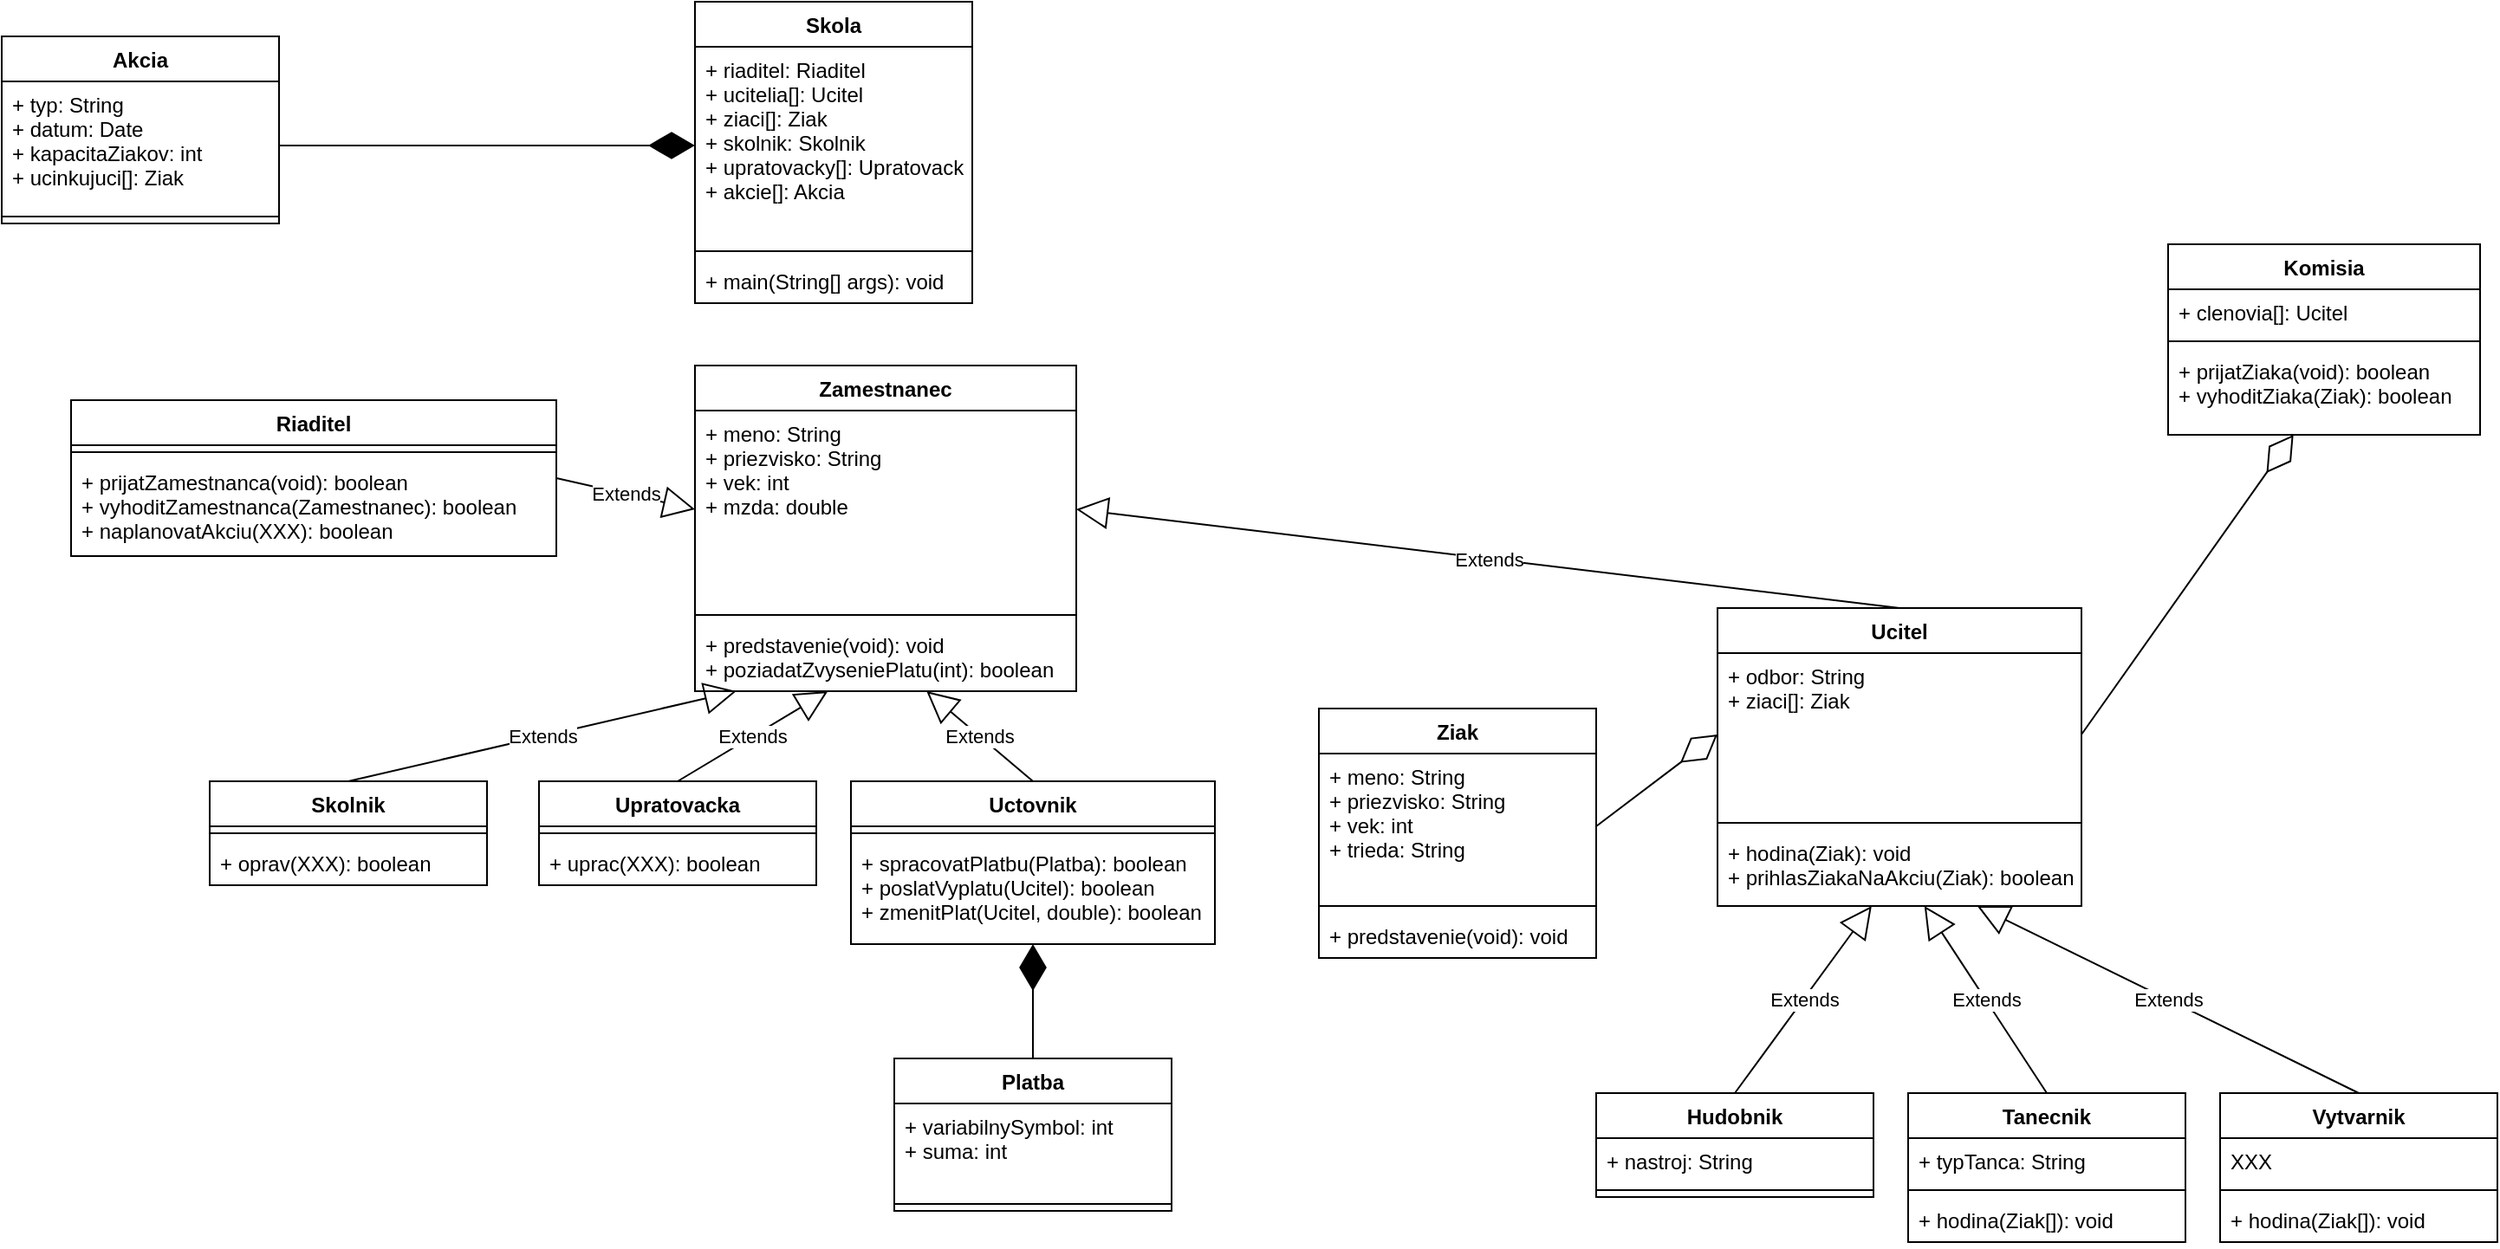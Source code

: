 <mxfile version="13.8.5" type="github">
  <diagram id="N2YPIgNRcK82xlx7fRUC" name="Page-1">
    <mxGraphModel dx="2314" dy="2065" grid="1" gridSize="10" guides="1" tooltips="1" connect="1" arrows="1" fold="1" page="1" pageScale="1" pageWidth="827" pageHeight="1169" math="0" shadow="0">
      <root>
        <mxCell id="0" />
        <mxCell id="1" parent="0" />
        <mxCell id="FGAskcrmeEgK5uuy6muu-1" value="Skola" style="swimlane;fontStyle=1;align=center;verticalAlign=top;childLayout=stackLayout;horizontal=1;startSize=26;horizontalStack=0;resizeParent=1;resizeParentMax=0;resizeLast=0;collapsible=1;marginBottom=0;" vertex="1" parent="1">
          <mxGeometry x="320" y="-50" width="160" height="174" as="geometry" />
        </mxCell>
        <mxCell id="FGAskcrmeEgK5uuy6muu-2" value="+ riaditel: Riaditel&#xa;+ ucitelia[]: Ucitel&#xa;+ ziaci[]: Ziak&#xa;+ skolnik: Skolnik&#xa;+ upratovacky[]: Upratovacka&#xa;+ akcie[]: Akcia" style="text;strokeColor=none;fillColor=none;align=left;verticalAlign=top;spacingLeft=4;spacingRight=4;overflow=hidden;rotatable=0;points=[[0,0.5],[1,0.5]];portConstraint=eastwest;" vertex="1" parent="FGAskcrmeEgK5uuy6muu-1">
          <mxGeometry y="26" width="160" height="114" as="geometry" />
        </mxCell>
        <mxCell id="FGAskcrmeEgK5uuy6muu-3" value="" style="line;strokeWidth=1;fillColor=none;align=left;verticalAlign=middle;spacingTop=-1;spacingLeft=3;spacingRight=3;rotatable=0;labelPosition=right;points=[];portConstraint=eastwest;" vertex="1" parent="FGAskcrmeEgK5uuy6muu-1">
          <mxGeometry y="140" width="160" height="8" as="geometry" />
        </mxCell>
        <mxCell id="FGAskcrmeEgK5uuy6muu-4" value="+ main(String[] args): void" style="text;strokeColor=none;fillColor=none;align=left;verticalAlign=top;spacingLeft=4;spacingRight=4;overflow=hidden;rotatable=0;points=[[0,0.5],[1,0.5]];portConstraint=eastwest;" vertex="1" parent="FGAskcrmeEgK5uuy6muu-1">
          <mxGeometry y="148" width="160" height="26" as="geometry" />
        </mxCell>
        <mxCell id="FGAskcrmeEgK5uuy6muu-7" value="Riaditel" style="swimlane;fontStyle=1;align=center;verticalAlign=top;childLayout=stackLayout;horizontal=1;startSize=26;horizontalStack=0;resizeParent=1;resizeParentMax=0;resizeLast=0;collapsible=1;marginBottom=0;" vertex="1" parent="1">
          <mxGeometry x="-40" y="180" width="280" height="90" as="geometry" />
        </mxCell>
        <mxCell id="FGAskcrmeEgK5uuy6muu-9" value="" style="line;strokeWidth=1;fillColor=none;align=left;verticalAlign=middle;spacingTop=-1;spacingLeft=3;spacingRight=3;rotatable=0;labelPosition=right;points=[];portConstraint=eastwest;" vertex="1" parent="FGAskcrmeEgK5uuy6muu-7">
          <mxGeometry y="26" width="280" height="8" as="geometry" />
        </mxCell>
        <mxCell id="FGAskcrmeEgK5uuy6muu-10" value="+ prijatZamestnanca(void): boolean&#xa;+ vyhoditZamestnanca(Zamestnanec): boolean&#xa;+ naplanovatAkciu(XXX): boolean" style="text;strokeColor=none;fillColor=none;align=left;verticalAlign=top;spacingLeft=4;spacingRight=4;overflow=hidden;rotatable=0;points=[[0,0.5],[1,0.5]];portConstraint=eastwest;" vertex="1" parent="FGAskcrmeEgK5uuy6muu-7">
          <mxGeometry y="34" width="280" height="56" as="geometry" />
        </mxCell>
        <mxCell id="FGAskcrmeEgK5uuy6muu-11" value="Zamestnanec" style="swimlane;fontStyle=1;align=center;verticalAlign=top;childLayout=stackLayout;horizontal=1;startSize=26;horizontalStack=0;resizeParent=1;resizeParentMax=0;resizeLast=0;collapsible=1;marginBottom=0;" vertex="1" parent="1">
          <mxGeometry x="320" y="160" width="220" height="188" as="geometry" />
        </mxCell>
        <mxCell id="FGAskcrmeEgK5uuy6muu-12" value="+ meno: String&#xa;+ priezvisko: String&#xa;+ vek: int&#xa;+ mzda: double" style="text;strokeColor=none;fillColor=none;align=left;verticalAlign=top;spacingLeft=4;spacingRight=4;overflow=hidden;rotatable=0;points=[[0,0.5],[1,0.5]];portConstraint=eastwest;" vertex="1" parent="FGAskcrmeEgK5uuy6muu-11">
          <mxGeometry y="26" width="220" height="114" as="geometry" />
        </mxCell>
        <mxCell id="FGAskcrmeEgK5uuy6muu-13" value="" style="line;strokeWidth=1;fillColor=none;align=left;verticalAlign=middle;spacingTop=-1;spacingLeft=3;spacingRight=3;rotatable=0;labelPosition=right;points=[];portConstraint=eastwest;" vertex="1" parent="FGAskcrmeEgK5uuy6muu-11">
          <mxGeometry y="140" width="220" height="8" as="geometry" />
        </mxCell>
        <mxCell id="FGAskcrmeEgK5uuy6muu-14" value="+ predstavenie(void): void&#xa;+ poziadatZvyseniePlatu(int): boolean" style="text;strokeColor=none;fillColor=none;align=left;verticalAlign=top;spacingLeft=4;spacingRight=4;overflow=hidden;rotatable=0;points=[[0,0.5],[1,0.5]];portConstraint=eastwest;" vertex="1" parent="FGAskcrmeEgK5uuy6muu-11">
          <mxGeometry y="148" width="220" height="40" as="geometry" />
        </mxCell>
        <mxCell id="FGAskcrmeEgK5uuy6muu-15" value="Skolnik" style="swimlane;fontStyle=1;align=center;verticalAlign=top;childLayout=stackLayout;horizontal=1;startSize=26;horizontalStack=0;resizeParent=1;resizeParentMax=0;resizeLast=0;collapsible=1;marginBottom=0;" vertex="1" parent="1">
          <mxGeometry x="40" y="400" width="160" height="60" as="geometry" />
        </mxCell>
        <mxCell id="FGAskcrmeEgK5uuy6muu-17" value="" style="line;strokeWidth=1;fillColor=none;align=left;verticalAlign=middle;spacingTop=-1;spacingLeft=3;spacingRight=3;rotatable=0;labelPosition=right;points=[];portConstraint=eastwest;" vertex="1" parent="FGAskcrmeEgK5uuy6muu-15">
          <mxGeometry y="26" width="160" height="8" as="geometry" />
        </mxCell>
        <mxCell id="FGAskcrmeEgK5uuy6muu-18" value="+ oprav(XXX): boolean" style="text;strokeColor=none;fillColor=none;align=left;verticalAlign=top;spacingLeft=4;spacingRight=4;overflow=hidden;rotatable=0;points=[[0,0.5],[1,0.5]];portConstraint=eastwest;" vertex="1" parent="FGAskcrmeEgK5uuy6muu-15">
          <mxGeometry y="34" width="160" height="26" as="geometry" />
        </mxCell>
        <mxCell id="FGAskcrmeEgK5uuy6muu-19" value="Upratovacka" style="swimlane;fontStyle=1;align=center;verticalAlign=top;childLayout=stackLayout;horizontal=1;startSize=26;horizontalStack=0;resizeParent=1;resizeParentMax=0;resizeLast=0;collapsible=1;marginBottom=0;" vertex="1" parent="1">
          <mxGeometry x="230" y="400" width="160" height="60" as="geometry" />
        </mxCell>
        <mxCell id="FGAskcrmeEgK5uuy6muu-21" value="" style="line;strokeWidth=1;fillColor=none;align=left;verticalAlign=middle;spacingTop=-1;spacingLeft=3;spacingRight=3;rotatable=0;labelPosition=right;points=[];portConstraint=eastwest;" vertex="1" parent="FGAskcrmeEgK5uuy6muu-19">
          <mxGeometry y="26" width="160" height="8" as="geometry" />
        </mxCell>
        <mxCell id="FGAskcrmeEgK5uuy6muu-22" value="+ uprac(XXX): boolean" style="text;strokeColor=none;fillColor=none;align=left;verticalAlign=top;spacingLeft=4;spacingRight=4;overflow=hidden;rotatable=0;points=[[0,0.5],[1,0.5]];portConstraint=eastwest;" vertex="1" parent="FGAskcrmeEgK5uuy6muu-19">
          <mxGeometry y="34" width="160" height="26" as="geometry" />
        </mxCell>
        <mxCell id="FGAskcrmeEgK5uuy6muu-23" value="Uctovnik" style="swimlane;fontStyle=1;align=center;verticalAlign=top;childLayout=stackLayout;horizontal=1;startSize=26;horizontalStack=0;resizeParent=1;resizeParentMax=0;resizeLast=0;collapsible=1;marginBottom=0;" vertex="1" parent="1">
          <mxGeometry x="410" y="400" width="210" height="94" as="geometry" />
        </mxCell>
        <mxCell id="FGAskcrmeEgK5uuy6muu-25" value="" style="line;strokeWidth=1;fillColor=none;align=left;verticalAlign=middle;spacingTop=-1;spacingLeft=3;spacingRight=3;rotatable=0;labelPosition=right;points=[];portConstraint=eastwest;" vertex="1" parent="FGAskcrmeEgK5uuy6muu-23">
          <mxGeometry y="26" width="210" height="8" as="geometry" />
        </mxCell>
        <mxCell id="FGAskcrmeEgK5uuy6muu-26" value="+ spracovatPlatbu(Platba): boolean&#xa;+ poslatVyplatu(Ucitel): boolean&#xa;+ zmenitPlat(Ucitel, double): boolean" style="text;strokeColor=none;fillColor=none;align=left;verticalAlign=top;spacingLeft=4;spacingRight=4;overflow=hidden;rotatable=0;points=[[0,0.5],[1,0.5]];portConstraint=eastwest;" vertex="1" parent="FGAskcrmeEgK5uuy6muu-23">
          <mxGeometry y="34" width="210" height="60" as="geometry" />
        </mxCell>
        <mxCell id="FGAskcrmeEgK5uuy6muu-27" value="Ucitel" style="swimlane;fontStyle=1;align=center;verticalAlign=top;childLayout=stackLayout;horizontal=1;startSize=26;horizontalStack=0;resizeParent=1;resizeParentMax=0;resizeLast=0;collapsible=1;marginBottom=0;" vertex="1" parent="1">
          <mxGeometry x="910" y="300" width="210" height="172" as="geometry" />
        </mxCell>
        <mxCell id="FGAskcrmeEgK5uuy6muu-28" value="+ odbor: String&#xa;+ ziaci[]: Ziak" style="text;strokeColor=none;fillColor=none;align=left;verticalAlign=top;spacingLeft=4;spacingRight=4;overflow=hidden;rotatable=0;points=[[0,0.5],[1,0.5]];portConstraint=eastwest;" vertex="1" parent="FGAskcrmeEgK5uuy6muu-27">
          <mxGeometry y="26" width="210" height="94" as="geometry" />
        </mxCell>
        <mxCell id="FGAskcrmeEgK5uuy6muu-29" value="" style="line;strokeWidth=1;fillColor=none;align=left;verticalAlign=middle;spacingTop=-1;spacingLeft=3;spacingRight=3;rotatable=0;labelPosition=right;points=[];portConstraint=eastwest;" vertex="1" parent="FGAskcrmeEgK5uuy6muu-27">
          <mxGeometry y="120" width="210" height="8" as="geometry" />
        </mxCell>
        <mxCell id="FGAskcrmeEgK5uuy6muu-30" value="+ hodina(Ziak): void&#xa;+ prihlasZiakaNaAkciu(Ziak): boolean" style="text;strokeColor=none;fillColor=none;align=left;verticalAlign=top;spacingLeft=4;spacingRight=4;overflow=hidden;rotatable=0;points=[[0,0.5],[1,0.5]];portConstraint=eastwest;" vertex="1" parent="FGAskcrmeEgK5uuy6muu-27">
          <mxGeometry y="128" width="210" height="44" as="geometry" />
        </mxCell>
        <mxCell id="FGAskcrmeEgK5uuy6muu-35" value="Ziak" style="swimlane;fontStyle=1;align=center;verticalAlign=top;childLayout=stackLayout;horizontal=1;startSize=26;horizontalStack=0;resizeParent=1;resizeParentMax=0;resizeLast=0;collapsible=1;marginBottom=0;" vertex="1" parent="1">
          <mxGeometry x="680" y="358" width="160" height="144" as="geometry" />
        </mxCell>
        <mxCell id="FGAskcrmeEgK5uuy6muu-36" value="+ meno: String&#xa;+ priezvisko: String&#xa;+ vek: int&#xa;+ trieda: String" style="text;strokeColor=none;fillColor=none;align=left;verticalAlign=top;spacingLeft=4;spacingRight=4;overflow=hidden;rotatable=0;points=[[0,0.5],[1,0.5]];portConstraint=eastwest;" vertex="1" parent="FGAskcrmeEgK5uuy6muu-35">
          <mxGeometry y="26" width="160" height="84" as="geometry" />
        </mxCell>
        <mxCell id="FGAskcrmeEgK5uuy6muu-37" value="" style="line;strokeWidth=1;fillColor=none;align=left;verticalAlign=middle;spacingTop=-1;spacingLeft=3;spacingRight=3;rotatable=0;labelPosition=right;points=[];portConstraint=eastwest;" vertex="1" parent="FGAskcrmeEgK5uuy6muu-35">
          <mxGeometry y="110" width="160" height="8" as="geometry" />
        </mxCell>
        <mxCell id="FGAskcrmeEgK5uuy6muu-38" value="+ predstavenie(void): void" style="text;strokeColor=none;fillColor=none;align=left;verticalAlign=top;spacingLeft=4;spacingRight=4;overflow=hidden;rotatable=0;points=[[0,0.5],[1,0.5]];portConstraint=eastwest;" vertex="1" parent="FGAskcrmeEgK5uuy6muu-35">
          <mxGeometry y="118" width="160" height="26" as="geometry" />
        </mxCell>
        <mxCell id="FGAskcrmeEgK5uuy6muu-39" value="Extends" style="endArrow=block;endSize=16;endFill=0;html=1;exitX=0.5;exitY=0;exitDx=0;exitDy=0;" edge="1" parent="1" source="FGAskcrmeEgK5uuy6muu-15" target="FGAskcrmeEgK5uuy6muu-14">
          <mxGeometry width="160" relative="1" as="geometry">
            <mxPoint x="130" y="350" as="sourcePoint" />
            <mxPoint x="290" y="350" as="targetPoint" />
          </mxGeometry>
        </mxCell>
        <mxCell id="FGAskcrmeEgK5uuy6muu-40" value="Extends" style="endArrow=block;endSize=16;endFill=0;html=1;exitX=0.5;exitY=0;exitDx=0;exitDy=0;" edge="1" parent="1" source="FGAskcrmeEgK5uuy6muu-19" target="FGAskcrmeEgK5uuy6muu-14">
          <mxGeometry width="160" relative="1" as="geometry">
            <mxPoint x="430" y="375.01" as="sourcePoint" />
            <mxPoint x="630" y="309.998" as="targetPoint" />
          </mxGeometry>
        </mxCell>
        <mxCell id="FGAskcrmeEgK5uuy6muu-41" value="Extends" style="endArrow=block;endSize=16;endFill=0;html=1;exitX=0.5;exitY=0;exitDx=0;exitDy=0;" edge="1" parent="1" source="FGAskcrmeEgK5uuy6muu-23" target="FGAskcrmeEgK5uuy6muu-14">
          <mxGeometry width="160" relative="1" as="geometry">
            <mxPoint x="394" y="410" as="sourcePoint" />
            <mxPoint x="414" y="350.006" as="targetPoint" />
          </mxGeometry>
        </mxCell>
        <mxCell id="FGAskcrmeEgK5uuy6muu-42" value="Extends" style="endArrow=block;endSize=16;endFill=0;html=1;exitX=0.5;exitY=0;exitDx=0;exitDy=0;entryX=1;entryY=0.5;entryDx=0;entryDy=0;" edge="1" parent="1" source="FGAskcrmeEgK5uuy6muu-27" target="FGAskcrmeEgK5uuy6muu-12">
          <mxGeometry width="160" relative="1" as="geometry">
            <mxPoint x="626.96" y="364" as="sourcePoint" />
            <mxPoint x="550" y="300.002" as="targetPoint" />
          </mxGeometry>
        </mxCell>
        <mxCell id="FGAskcrmeEgK5uuy6muu-43" value="Extends" style="endArrow=block;endSize=16;endFill=0;html=1;exitX=1;exitY=0.5;exitDx=0;exitDy=0;entryX=0;entryY=0.5;entryDx=0;entryDy=0;" edge="1" parent="1" source="FGAskcrmeEgK5uuy6muu-7" target="FGAskcrmeEgK5uuy6muu-12">
          <mxGeometry width="160" relative="1" as="geometry">
            <mxPoint x="270" y="233" as="sourcePoint" />
            <mxPoint x="111.52" y="40.002" as="targetPoint" />
          </mxGeometry>
        </mxCell>
        <mxCell id="FGAskcrmeEgK5uuy6muu-44" value="Komisia" style="swimlane;fontStyle=1;align=center;verticalAlign=top;childLayout=stackLayout;horizontal=1;startSize=26;horizontalStack=0;resizeParent=1;resizeParentMax=0;resizeLast=0;collapsible=1;marginBottom=0;" vertex="1" parent="1">
          <mxGeometry x="1170" y="90" width="180" height="110" as="geometry" />
        </mxCell>
        <mxCell id="FGAskcrmeEgK5uuy6muu-45" value="+ clenovia[]: Ucitel" style="text;strokeColor=none;fillColor=none;align=left;verticalAlign=top;spacingLeft=4;spacingRight=4;overflow=hidden;rotatable=0;points=[[0,0.5],[1,0.5]];portConstraint=eastwest;" vertex="1" parent="FGAskcrmeEgK5uuy6muu-44">
          <mxGeometry y="26" width="180" height="26" as="geometry" />
        </mxCell>
        <mxCell id="FGAskcrmeEgK5uuy6muu-46" value="" style="line;strokeWidth=1;fillColor=none;align=left;verticalAlign=middle;spacingTop=-1;spacingLeft=3;spacingRight=3;rotatable=0;labelPosition=right;points=[];portConstraint=eastwest;" vertex="1" parent="FGAskcrmeEgK5uuy6muu-44">
          <mxGeometry y="52" width="180" height="8" as="geometry" />
        </mxCell>
        <mxCell id="FGAskcrmeEgK5uuy6muu-47" value="+ prijatZiaka(void): boolean&#xa;+ vyhoditZiaka(Ziak): boolean" style="text;strokeColor=none;fillColor=none;align=left;verticalAlign=top;spacingLeft=4;spacingRight=4;overflow=hidden;rotatable=0;points=[[0,0.5],[1,0.5]];portConstraint=eastwest;" vertex="1" parent="FGAskcrmeEgK5uuy6muu-44">
          <mxGeometry y="60" width="180" height="50" as="geometry" />
        </mxCell>
        <mxCell id="FGAskcrmeEgK5uuy6muu-49" value="" style="endArrow=diamondThin;endFill=0;endSize=24;html=1;exitX=1;exitY=0.5;exitDx=0;exitDy=0;" edge="1" parent="1" source="FGAskcrmeEgK5uuy6muu-28" target="FGAskcrmeEgK5uuy6muu-47">
          <mxGeometry width="160" relative="1" as="geometry">
            <mxPoint x="800" y="260" as="sourcePoint" />
            <mxPoint x="970" y="490" as="targetPoint" />
          </mxGeometry>
        </mxCell>
        <mxCell id="FGAskcrmeEgK5uuy6muu-50" value="Platba" style="swimlane;fontStyle=1;align=center;verticalAlign=top;childLayout=stackLayout;horizontal=1;startSize=26;horizontalStack=0;resizeParent=1;resizeParentMax=0;resizeLast=0;collapsible=1;marginBottom=0;" vertex="1" parent="1">
          <mxGeometry x="435" y="560" width="160" height="88" as="geometry" />
        </mxCell>
        <mxCell id="FGAskcrmeEgK5uuy6muu-51" value="+ variabilnySymbol: int&#xa;+ suma: int" style="text;strokeColor=none;fillColor=none;align=left;verticalAlign=top;spacingLeft=4;spacingRight=4;overflow=hidden;rotatable=0;points=[[0,0.5],[1,0.5]];portConstraint=eastwest;" vertex="1" parent="FGAskcrmeEgK5uuy6muu-50">
          <mxGeometry y="26" width="160" height="54" as="geometry" />
        </mxCell>
        <mxCell id="FGAskcrmeEgK5uuy6muu-52" value="" style="line;strokeWidth=1;fillColor=none;align=left;verticalAlign=middle;spacingTop=-1;spacingLeft=3;spacingRight=3;rotatable=0;labelPosition=right;points=[];portConstraint=eastwest;" vertex="1" parent="FGAskcrmeEgK5uuy6muu-50">
          <mxGeometry y="80" width="160" height="8" as="geometry" />
        </mxCell>
        <mxCell id="FGAskcrmeEgK5uuy6muu-54" value="" style="endArrow=diamondThin;endFill=1;endSize=24;html=1;exitX=0.5;exitY=0;exitDx=0;exitDy=0;" edge="1" parent="1" source="FGAskcrmeEgK5uuy6muu-50" target="FGAskcrmeEgK5uuy6muu-26">
          <mxGeometry width="160" relative="1" as="geometry">
            <mxPoint x="275" y="530" as="sourcePoint" />
            <mxPoint x="435" y="530" as="targetPoint" />
          </mxGeometry>
        </mxCell>
        <mxCell id="FGAskcrmeEgK5uuy6muu-55" value="Akcia" style="swimlane;fontStyle=1;align=center;verticalAlign=top;childLayout=stackLayout;horizontal=1;startSize=26;horizontalStack=0;resizeParent=1;resizeParentMax=0;resizeLast=0;collapsible=1;marginBottom=0;" vertex="1" parent="1">
          <mxGeometry x="-80" y="-30" width="160" height="108" as="geometry" />
        </mxCell>
        <mxCell id="FGAskcrmeEgK5uuy6muu-56" value="+ typ: String&#xa;+ datum: Date&#xa;+ kapacitaZiakov: int&#xa;+ ucinkujuci[]: Ziak" style="text;strokeColor=none;fillColor=none;align=left;verticalAlign=top;spacingLeft=4;spacingRight=4;overflow=hidden;rotatable=0;points=[[0,0.5],[1,0.5]];portConstraint=eastwest;" vertex="1" parent="FGAskcrmeEgK5uuy6muu-55">
          <mxGeometry y="26" width="160" height="74" as="geometry" />
        </mxCell>
        <mxCell id="FGAskcrmeEgK5uuy6muu-57" value="" style="line;strokeWidth=1;fillColor=none;align=left;verticalAlign=middle;spacingTop=-1;spacingLeft=3;spacingRight=3;rotatable=0;labelPosition=right;points=[];portConstraint=eastwest;" vertex="1" parent="FGAskcrmeEgK5uuy6muu-55">
          <mxGeometry y="100" width="160" height="8" as="geometry" />
        </mxCell>
        <mxCell id="FGAskcrmeEgK5uuy6muu-63" value="" style="endArrow=diamondThin;endFill=1;endSize=24;html=1;exitX=1;exitY=0.5;exitDx=0;exitDy=0;entryX=0;entryY=0.5;entryDx=0;entryDy=0;" edge="1" parent="1" source="FGAskcrmeEgK5uuy6muu-56" target="FGAskcrmeEgK5uuy6muu-2">
          <mxGeometry width="160" relative="1" as="geometry">
            <mxPoint x="100" y="50" as="sourcePoint" />
            <mxPoint x="310" y="30" as="targetPoint" />
          </mxGeometry>
        </mxCell>
        <mxCell id="FGAskcrmeEgK5uuy6muu-64" value="Hudobnik" style="swimlane;fontStyle=1;align=center;verticalAlign=top;childLayout=stackLayout;horizontal=1;startSize=26;horizontalStack=0;resizeParent=1;resizeParentMax=0;resizeLast=0;collapsible=1;marginBottom=0;" vertex="1" parent="1">
          <mxGeometry x="840" y="580" width="160" height="60" as="geometry" />
        </mxCell>
        <mxCell id="FGAskcrmeEgK5uuy6muu-65" value="+ nastroj: String" style="text;strokeColor=none;fillColor=none;align=left;verticalAlign=top;spacingLeft=4;spacingRight=4;overflow=hidden;rotatable=0;points=[[0,0.5],[1,0.5]];portConstraint=eastwest;" vertex="1" parent="FGAskcrmeEgK5uuy6muu-64">
          <mxGeometry y="26" width="160" height="26" as="geometry" />
        </mxCell>
        <mxCell id="FGAskcrmeEgK5uuy6muu-66" value="" style="line;strokeWidth=1;fillColor=none;align=left;verticalAlign=middle;spacingTop=-1;spacingLeft=3;spacingRight=3;rotatable=0;labelPosition=right;points=[];portConstraint=eastwest;" vertex="1" parent="FGAskcrmeEgK5uuy6muu-64">
          <mxGeometry y="52" width="160" height="8" as="geometry" />
        </mxCell>
        <mxCell id="FGAskcrmeEgK5uuy6muu-68" value="Tanecnik" style="swimlane;fontStyle=1;align=center;verticalAlign=top;childLayout=stackLayout;horizontal=1;startSize=26;horizontalStack=0;resizeParent=1;resizeParentMax=0;resizeLast=0;collapsible=1;marginBottom=0;" vertex="1" parent="1">
          <mxGeometry x="1020" y="580" width="160" height="86" as="geometry" />
        </mxCell>
        <mxCell id="FGAskcrmeEgK5uuy6muu-69" value="+ typTanca: String" style="text;strokeColor=none;fillColor=none;align=left;verticalAlign=top;spacingLeft=4;spacingRight=4;overflow=hidden;rotatable=0;points=[[0,0.5],[1,0.5]];portConstraint=eastwest;" vertex="1" parent="FGAskcrmeEgK5uuy6muu-68">
          <mxGeometry y="26" width="160" height="26" as="geometry" />
        </mxCell>
        <mxCell id="FGAskcrmeEgK5uuy6muu-70" value="" style="line;strokeWidth=1;fillColor=none;align=left;verticalAlign=middle;spacingTop=-1;spacingLeft=3;spacingRight=3;rotatable=0;labelPosition=right;points=[];portConstraint=eastwest;" vertex="1" parent="FGAskcrmeEgK5uuy6muu-68">
          <mxGeometry y="52" width="160" height="8" as="geometry" />
        </mxCell>
        <mxCell id="FGAskcrmeEgK5uuy6muu-71" value="+ hodina(Ziak[]): void" style="text;strokeColor=none;fillColor=none;align=left;verticalAlign=top;spacingLeft=4;spacingRight=4;overflow=hidden;rotatable=0;points=[[0,0.5],[1,0.5]];portConstraint=eastwest;" vertex="1" parent="FGAskcrmeEgK5uuy6muu-68">
          <mxGeometry y="60" width="160" height="26" as="geometry" />
        </mxCell>
        <mxCell id="FGAskcrmeEgK5uuy6muu-72" value="Vytvarnik" style="swimlane;fontStyle=1;align=center;verticalAlign=top;childLayout=stackLayout;horizontal=1;startSize=26;horizontalStack=0;resizeParent=1;resizeParentMax=0;resizeLast=0;collapsible=1;marginBottom=0;" vertex="1" parent="1">
          <mxGeometry x="1200" y="580" width="160" height="86" as="geometry" />
        </mxCell>
        <mxCell id="FGAskcrmeEgK5uuy6muu-73" value="XXX" style="text;strokeColor=none;fillColor=none;align=left;verticalAlign=top;spacingLeft=4;spacingRight=4;overflow=hidden;rotatable=0;points=[[0,0.5],[1,0.5]];portConstraint=eastwest;" vertex="1" parent="FGAskcrmeEgK5uuy6muu-72">
          <mxGeometry y="26" width="160" height="26" as="geometry" />
        </mxCell>
        <mxCell id="FGAskcrmeEgK5uuy6muu-74" value="" style="line;strokeWidth=1;fillColor=none;align=left;verticalAlign=middle;spacingTop=-1;spacingLeft=3;spacingRight=3;rotatable=0;labelPosition=right;points=[];portConstraint=eastwest;" vertex="1" parent="FGAskcrmeEgK5uuy6muu-72">
          <mxGeometry y="52" width="160" height="8" as="geometry" />
        </mxCell>
        <mxCell id="FGAskcrmeEgK5uuy6muu-75" value="+ hodina(Ziak[]): void" style="text;strokeColor=none;fillColor=none;align=left;verticalAlign=top;spacingLeft=4;spacingRight=4;overflow=hidden;rotatable=0;points=[[0,0.5],[1,0.5]];portConstraint=eastwest;" vertex="1" parent="FGAskcrmeEgK5uuy6muu-72">
          <mxGeometry y="60" width="160" height="26" as="geometry" />
        </mxCell>
        <mxCell id="FGAskcrmeEgK5uuy6muu-76" value="Extends" style="endArrow=block;endSize=16;endFill=0;html=1;exitX=0.5;exitY=0;exitDx=0;exitDy=0;" edge="1" parent="1" source="FGAskcrmeEgK5uuy6muu-64" target="FGAskcrmeEgK5uuy6muu-30">
          <mxGeometry width="160" relative="1" as="geometry">
            <mxPoint x="955.98" y="270" as="sourcePoint" />
            <mxPoint x="884.02" y="206.002" as="targetPoint" />
          </mxGeometry>
        </mxCell>
        <mxCell id="FGAskcrmeEgK5uuy6muu-77" value="Extends" style="endArrow=block;endSize=16;endFill=0;html=1;exitX=0.5;exitY=0;exitDx=0;exitDy=0;" edge="1" parent="1" source="FGAskcrmeEgK5uuy6muu-68" target="FGAskcrmeEgK5uuy6muu-30">
          <mxGeometry width="160" relative="1" as="geometry">
            <mxPoint x="948.72" y="560" as="sourcePoint" />
            <mxPoint x="830.0" y="534.988" as="targetPoint" />
          </mxGeometry>
        </mxCell>
        <mxCell id="FGAskcrmeEgK5uuy6muu-78" value="Extends" style="endArrow=block;endSize=16;endFill=0;html=1;exitX=0.5;exitY=0;exitDx=0;exitDy=0;" edge="1" parent="1" source="FGAskcrmeEgK5uuy6muu-72" target="FGAskcrmeEgK5uuy6muu-30">
          <mxGeometry width="160" relative="1" as="geometry">
            <mxPoint x="1180" y="560" as="sourcePoint" />
            <mxPoint x="880" y="521" as="targetPoint" />
          </mxGeometry>
        </mxCell>
        <mxCell id="FGAskcrmeEgK5uuy6muu-79" value="" style="endArrow=diamondThin;endFill=0;endSize=24;html=1;exitX=1;exitY=0.5;exitDx=0;exitDy=0;entryX=0;entryY=0.5;entryDx=0;entryDy=0;" edge="1" parent="1" source="FGAskcrmeEgK5uuy6muu-36" target="FGAskcrmeEgK5uuy6muu-28">
          <mxGeometry width="160" relative="1" as="geometry">
            <mxPoint x="610" y="700" as="sourcePoint" />
            <mxPoint x="770" y="700" as="targetPoint" />
          </mxGeometry>
        </mxCell>
      </root>
    </mxGraphModel>
  </diagram>
</mxfile>
